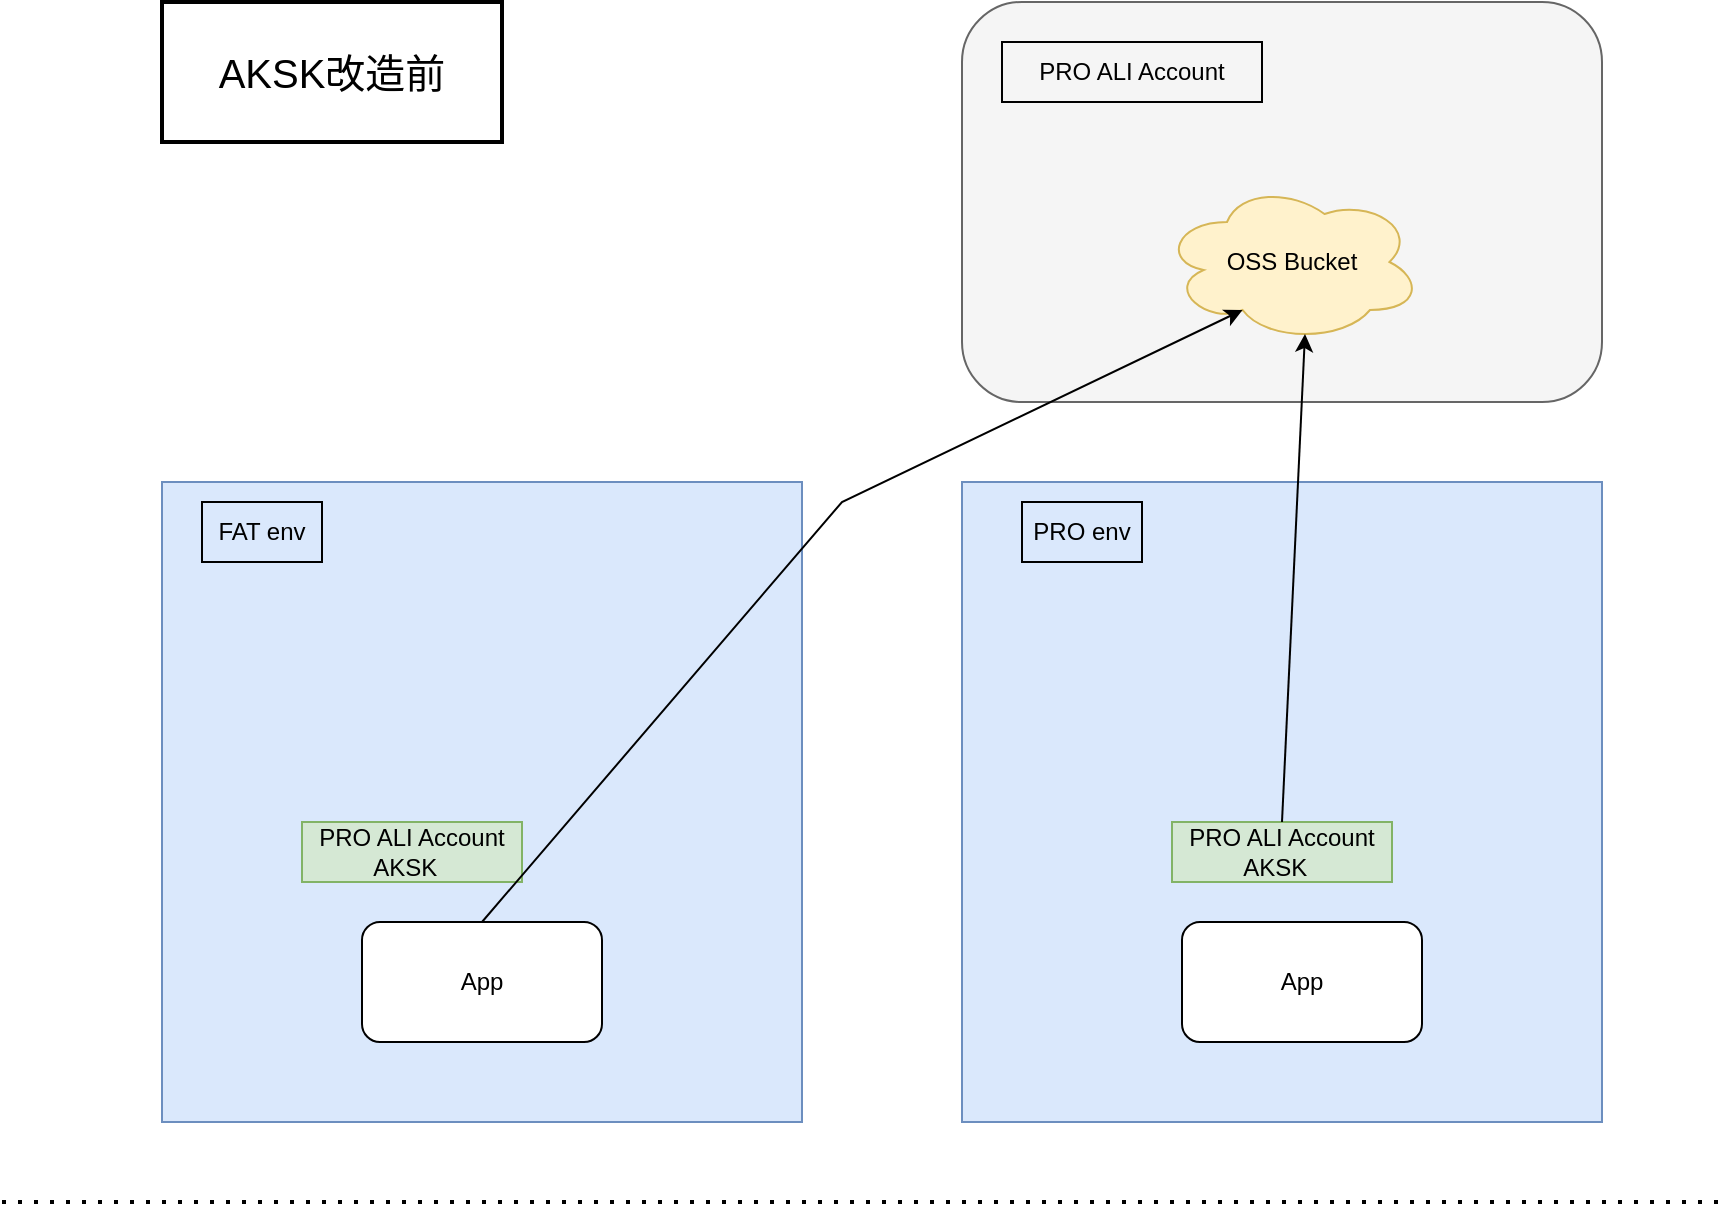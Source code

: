 <mxfile version="24.8.6">
  <diagram name="Page-1" id="stFN8GOo2kvRHpic8nDs">
    <mxGraphModel dx="1363" dy="1891" grid="1" gridSize="10" guides="1" tooltips="1" connect="1" arrows="1" fold="1" page="1" pageScale="1" pageWidth="850" pageHeight="1100" math="0" shadow="0">
      <root>
        <mxCell id="0" />
        <mxCell id="1" parent="0" />
        <mxCell id="cuP38AV7oDN_9I1WBdLA-2" value="" style="rounded=0;whiteSpace=wrap;html=1;fillColor=#dae8fc;strokeColor=#6c8ebf;" vertex="1" parent="1">
          <mxGeometry x="120" y="120" width="320" height="320" as="geometry" />
        </mxCell>
        <mxCell id="cuP38AV7oDN_9I1WBdLA-3" value="" style="rounded=0;whiteSpace=wrap;html=1;fillColor=#dae8fc;strokeColor=#6c8ebf;" vertex="1" parent="1">
          <mxGeometry x="520" y="120" width="320" height="320" as="geometry" />
        </mxCell>
        <mxCell id="cuP38AV7oDN_9I1WBdLA-4" value="App" style="rounded=1;whiteSpace=wrap;html=1;" vertex="1" parent="1">
          <mxGeometry x="220" y="340" width="120" height="60" as="geometry" />
        </mxCell>
        <mxCell id="cuP38AV7oDN_9I1WBdLA-5" value="FAT env" style="text;html=1;align=center;verticalAlign=middle;whiteSpace=wrap;rounded=0;strokeColor=default;" vertex="1" parent="1">
          <mxGeometry x="140" y="130" width="60" height="30" as="geometry" />
        </mxCell>
        <mxCell id="cuP38AV7oDN_9I1WBdLA-6" value="App" style="rounded=1;whiteSpace=wrap;html=1;" vertex="1" parent="1">
          <mxGeometry x="630" y="340" width="120" height="60" as="geometry" />
        </mxCell>
        <mxCell id="cuP38AV7oDN_9I1WBdLA-7" value="PRO env" style="text;html=1;align=center;verticalAlign=middle;whiteSpace=wrap;rounded=0;strokeColor=default;" vertex="1" parent="1">
          <mxGeometry x="550" y="130" width="60" height="30" as="geometry" />
        </mxCell>
        <mxCell id="cuP38AV7oDN_9I1WBdLA-8" value="" style="rounded=1;whiteSpace=wrap;html=1;fillColor=#f5f5f5;strokeColor=#666666;fontColor=#333333;" vertex="1" parent="1">
          <mxGeometry x="520" y="-120" width="320" height="200" as="geometry" />
        </mxCell>
        <mxCell id="cuP38AV7oDN_9I1WBdLA-9" value="PRO ALI Account" style="text;html=1;align=center;verticalAlign=middle;whiteSpace=wrap;rounded=0;strokeColor=default;" vertex="1" parent="1">
          <mxGeometry x="540" y="-100" width="130" height="30" as="geometry" />
        </mxCell>
        <mxCell id="cuP38AV7oDN_9I1WBdLA-12" value="OSS Bucket" style="ellipse;shape=cloud;whiteSpace=wrap;html=1;fillColor=#fff2cc;strokeColor=#d6b656;" vertex="1" parent="1">
          <mxGeometry x="620" y="-30" width="130" height="80" as="geometry" />
        </mxCell>
        <mxCell id="cuP38AV7oDN_9I1WBdLA-16" value="PRO ALI Account&lt;div&gt;AKSK&amp;nbsp;&amp;nbsp;&lt;/div&gt;" style="text;html=1;align=center;verticalAlign=middle;whiteSpace=wrap;rounded=0;fillColor=#d5e8d4;strokeColor=#82b366;" vertex="1" parent="1">
          <mxGeometry x="190" y="290" width="110" height="30" as="geometry" />
        </mxCell>
        <mxCell id="cuP38AV7oDN_9I1WBdLA-18" value="PRO ALI Account&lt;div&gt;AKSK&amp;nbsp;&amp;nbsp;&lt;/div&gt;" style="text;html=1;align=center;verticalAlign=middle;whiteSpace=wrap;rounded=0;fillColor=#d5e8d4;strokeColor=#82b366;" vertex="1" parent="1">
          <mxGeometry x="625" y="290" width="110" height="30" as="geometry" />
        </mxCell>
        <mxCell id="cuP38AV7oDN_9I1WBdLA-19" value="" style="endArrow=classic;html=1;rounded=0;exitX=0.5;exitY=0;exitDx=0;exitDy=0;entryX=0.31;entryY=0.8;entryDx=0;entryDy=0;entryPerimeter=0;" edge="1" parent="1" source="cuP38AV7oDN_9I1WBdLA-4" target="cuP38AV7oDN_9I1WBdLA-12">
          <mxGeometry width="50" height="50" relative="1" as="geometry">
            <mxPoint x="500" y="170" as="sourcePoint" />
            <mxPoint x="550" y="120" as="targetPoint" />
            <Array as="points">
              <mxPoint x="460" y="130" />
            </Array>
          </mxGeometry>
        </mxCell>
        <mxCell id="cuP38AV7oDN_9I1WBdLA-20" value="" style="endArrow=classic;html=1;rounded=0;exitX=0.5;exitY=0;exitDx=0;exitDy=0;entryX=0.55;entryY=0.95;entryDx=0;entryDy=0;entryPerimeter=0;" edge="1" parent="1" source="cuP38AV7oDN_9I1WBdLA-18" target="cuP38AV7oDN_9I1WBdLA-12">
          <mxGeometry width="50" height="50" relative="1" as="geometry">
            <mxPoint x="500" y="170" as="sourcePoint" />
            <mxPoint x="550" y="120" as="targetPoint" />
          </mxGeometry>
        </mxCell>
        <mxCell id="cuP38AV7oDN_9I1WBdLA-30" value="&lt;span style=&quot;font-size: 20px;&quot;&gt;AKSK改造前&lt;/span&gt;" style="text;html=1;align=center;verticalAlign=middle;whiteSpace=wrap;rounded=0;fillColor=none;strokeColor=default;strokeWidth=2;" vertex="1" parent="1">
          <mxGeometry x="120" y="-120" width="170" height="70" as="geometry" />
        </mxCell>
        <mxCell id="cuP38AV7oDN_9I1WBdLA-32" value="" style="endArrow=none;dashed=1;html=1;dashPattern=1 3;strokeWidth=2;rounded=0;" edge="1" parent="1">
          <mxGeometry width="50" height="50" relative="1" as="geometry">
            <mxPoint x="40" y="480" as="sourcePoint" />
            <mxPoint x="900" y="480" as="targetPoint" />
          </mxGeometry>
        </mxCell>
      </root>
    </mxGraphModel>
  </diagram>
</mxfile>
